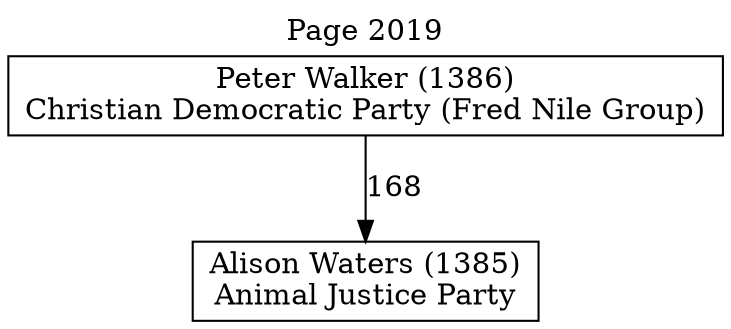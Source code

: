 // House preference flow
digraph "Alison Waters (1385)_Page_2019" {
	graph [label="Page 2019" labelloc=t mclimit=10]
	node [shape=box]
	"Alison Waters (1385)" [label="Alison Waters (1385)
Animal Justice Party"]
	"Peter Walker (1386)" [label="Peter Walker (1386)
Christian Democratic Party (Fred Nile Group)"]
	"Peter Walker (1386)" -> "Alison Waters (1385)" [label=168]
}
